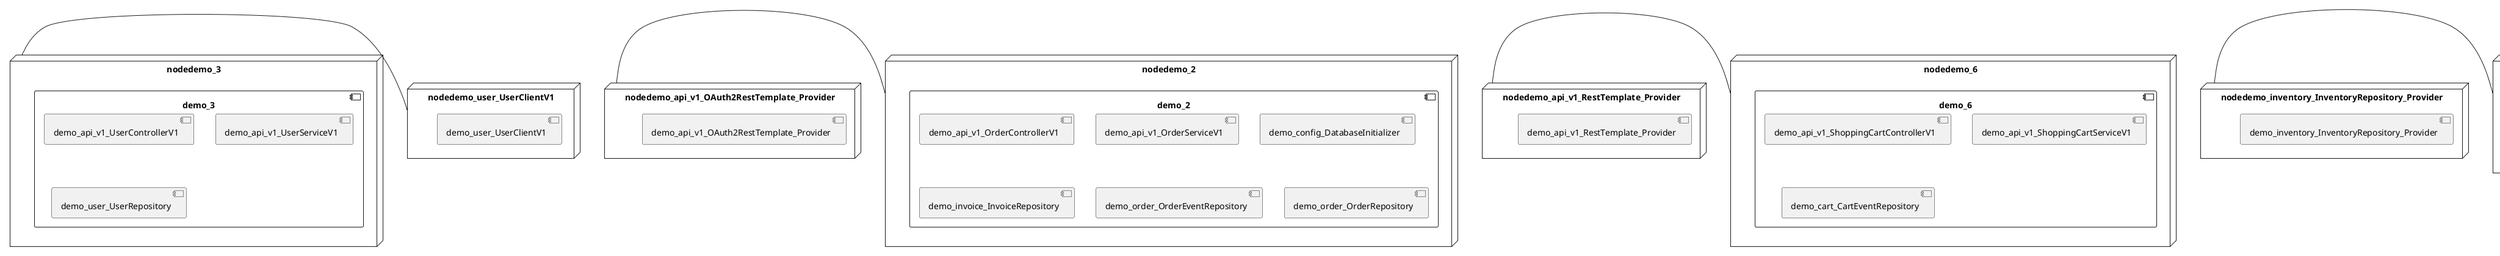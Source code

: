 @startuml
skinparam fixCircleLabelOverlapping true
skinparam componentStyle uml2
node nodedemo {
component demo {
[demo_api_v1_CatalogControllerV1] [[kbastani-spring-cloud-event-sourcing-example.system#_5fr1UMoUEe6UNd5EJ4FJAQ]]
[demo_api_v1_CatalogServiceV1] [[kbastani-spring-cloud-event-sourcing-example.system#_5fr1UMoUEe6UNd5EJ4FJAQ]]
[demo_catalog_CatalogInfoRepository] [[kbastani-spring-cloud-event-sourcing-example.system#_5fr1UMoUEe6UNd5EJ4FJAQ]]
}
}
node nodedemo_2 {
component demo_2 {
[demo_api_v1_OrderControllerV1] [[kbastani-spring-cloud-event-sourcing-example.system#_5fr1UMoUEe6UNd5EJ4FJAQ]]
[demo_api_v1_OrderServiceV1] [[kbastani-spring-cloud-event-sourcing-example.system#_5fr1UMoUEe6UNd5EJ4FJAQ]]
[demo_config_DatabaseInitializer] [[kbastani-spring-cloud-event-sourcing-example.system#_5fr1UMoUEe6UNd5EJ4FJAQ]]
[demo_invoice_InvoiceRepository] [[kbastani-spring-cloud-event-sourcing-example.system#_5fr1UMoUEe6UNd5EJ4FJAQ]]
[demo_order_OrderEventRepository] [[kbastani-spring-cloud-event-sourcing-example.system#_5fr1UMoUEe6UNd5EJ4FJAQ]]
[demo_order_OrderRepository] [[kbastani-spring-cloud-event-sourcing-example.system#_5fr1UMoUEe6UNd5EJ4FJAQ]]
}
}
node nodedemo_3 {
component demo_3 {
[demo_api_v1_UserControllerV1] [[kbastani-spring-cloud-event-sourcing-example.system#_5fr1UMoUEe6UNd5EJ4FJAQ]]
[demo_api_v1_UserServiceV1] [[kbastani-spring-cloud-event-sourcing-example.system#_5fr1UMoUEe6UNd5EJ4FJAQ]]
[demo_user_UserRepository] [[kbastani-spring-cloud-event-sourcing-example.system#_5fr1UMoUEe6UNd5EJ4FJAQ]]
}
}
node nodedemo_4 {
component demo_4 {
[DatabaseInitializer] [[kbastani-spring-cloud-event-sourcing-example.system#_5fr1UMoUEe6UNd5EJ4FJAQ]]
}
}
node nodedemo_5 {
component demo_5 {
[demo_UserController] [[kbastani-spring-cloud-event-sourcing-example.system#_5fr1UMoUEe6UNd5EJ4FJAQ]]
[demo_UserRepository] [[kbastani-spring-cloud-event-sourcing-example.system#_5fr1UMoUEe6UNd5EJ4FJAQ]]
[demo_UserService] [[kbastani-spring-cloud-event-sourcing-example.system#_5fr1UMoUEe6UNd5EJ4FJAQ]]
[demo_login_UserController] [[kbastani-spring-cloud-event-sourcing-example.system#_5fr1UMoUEe6UNd5EJ4FJAQ]]
}
}
node nodedemo_6 {
component demo_6 {
[demo_api_v1_ShoppingCartControllerV1] [[kbastani-spring-cloud-event-sourcing-example.system#_5fr1UMoUEe6UNd5EJ4FJAQ]]
[demo_api_v1_ShoppingCartServiceV1] [[kbastani-spring-cloud-event-sourcing-example.system#_5fr1UMoUEe6UNd5EJ4FJAQ]]
[demo_cart_CartEventRepository] [[kbastani-spring-cloud-event-sourcing-example.system#_5fr1UMoUEe6UNd5EJ4FJAQ]]
}
}
node nodedemo_7 {
component demo_7 {
[demo_account_AccountRepository] [[kbastani-spring-cloud-event-sourcing-example.system#_5fr1UMoUEe6UNd5EJ4FJAQ]]
[demo_api_v1_AccountControllerV1] [[kbastani-spring-cloud-event-sourcing-example.system#_5fr1UMoUEe6UNd5EJ4FJAQ]]
[demo_api_v1_AccountServiceV1] [[kbastani-spring-cloud-event-sourcing-example.system#_5fr1UMoUEe6UNd5EJ4FJAQ]]
}
}
node nodedemo_v1 {
component demo_v1 {
[demo_v1_InventoryControllerV1] [[kbastani-spring-cloud-event-sourcing-example.system#_5fr1UMoUEe6UNd5EJ4FJAQ]]
[demo_v1_InventoryServiceV1] [[kbastani-spring-cloud-event-sourcing-example.system#_5fr1UMoUEe6UNd5EJ4FJAQ]]
}
}
node nodedemo_api_v1_OAuth2RestTemplate_Provider {
[demo_api_v1_OAuth2RestTemplate_Provider] [[kbastani-spring-cloud-event-sourcing-example.system#_5fr1UMoUEe6UNd5EJ4FJAQ]]
}
node nodedemo_api_v1_RestTemplate_Provider {
[demo_api_v1_RestTemplate_Provider] [[kbastani-spring-cloud-event-sourcing-example.system#_5fr1UMoUEe6UNd5EJ4FJAQ]]
}
node nodedemo_inventory_InventoryRepository_Provider {
[demo_inventory_InventoryRepository_Provider] [[kbastani-spring-cloud-event-sourcing-example.system#_5fr1UMoUEe6UNd5EJ4FJAQ]]
}
node nodedemo_login_AuthenticationManager_Provider {
[demo_login_AuthenticationManager_Provider] [[kbastani-spring-cloud-event-sourcing-example.system#_5fr1UMoUEe6UNd5EJ4FJAQ]]
}
node nodedemo_login_ClientDetailsService_Provider {
[demo_login_ClientDetailsService_Provider] [[kbastani-spring-cloud-event-sourcing-example.system#_5fr1UMoUEe6UNd5EJ4FJAQ]]
}
node nodedemo_login_HttpSessionSecurityContextRepository_Provider {
[demo_login_HttpSessionSecurityContextRepository_Provider] [[kbastani-spring-cloud-event-sourcing-example.system#_5fr1UMoUEe6UNd5EJ4FJAQ]]
}
node nodedemo_login_LoginController {
[demo_login_LoginController] [[kbastani-spring-cloud-event-sourcing-example.system#_5fr1UMoUEe6UNd5EJ4FJAQ]]
}
node nodedemo_product_ProductRepository_Provider {
[demo_product_ProductRepository_Provider] [[kbastani-spring-cloud-event-sourcing-example.system#_5fr1UMoUEe6UNd5EJ4FJAQ]]
}
node nodedemo_user_UserClientV1 {
[demo_user_UserClientV1] [[kbastani-spring-cloud-event-sourcing-example.system#_5fr1UMoUEe6UNd5EJ4FJAQ]]
}
node nodedemo_v1_Session_Provider {
[demo_v1_Session_Provider] [[kbastani-spring-cloud-event-sourcing-example.system#_5fr1UMoUEe6UNd5EJ4FJAQ]]
}
[nodedemo_3] - [nodedemo_user_UserClientV1]
[nodedemo_api_v1_OAuth2RestTemplate_Provider] - [nodedemo_2]
[nodedemo_api_v1_RestTemplate_Provider] - [nodedemo_6]
[nodedemo_inventory_InventoryRepository_Provider] - [nodedemo_v1]
[nodedemo_login_AuthenticationManager_Provider] - [nodedemo_login_LoginController]
[nodedemo_login_ClientDetailsService_Provider] - [nodedemo_login_LoginController]
[nodedemo_login_HttpSessionSecurityContextRepository_Provider] - [nodedemo_login_LoginController]
[nodedemo_product_ProductRepository_Provider] - [nodedemo_v1]
[nodedemo_v1_Session_Provider] - [nodedemo_v1]

@enduml
